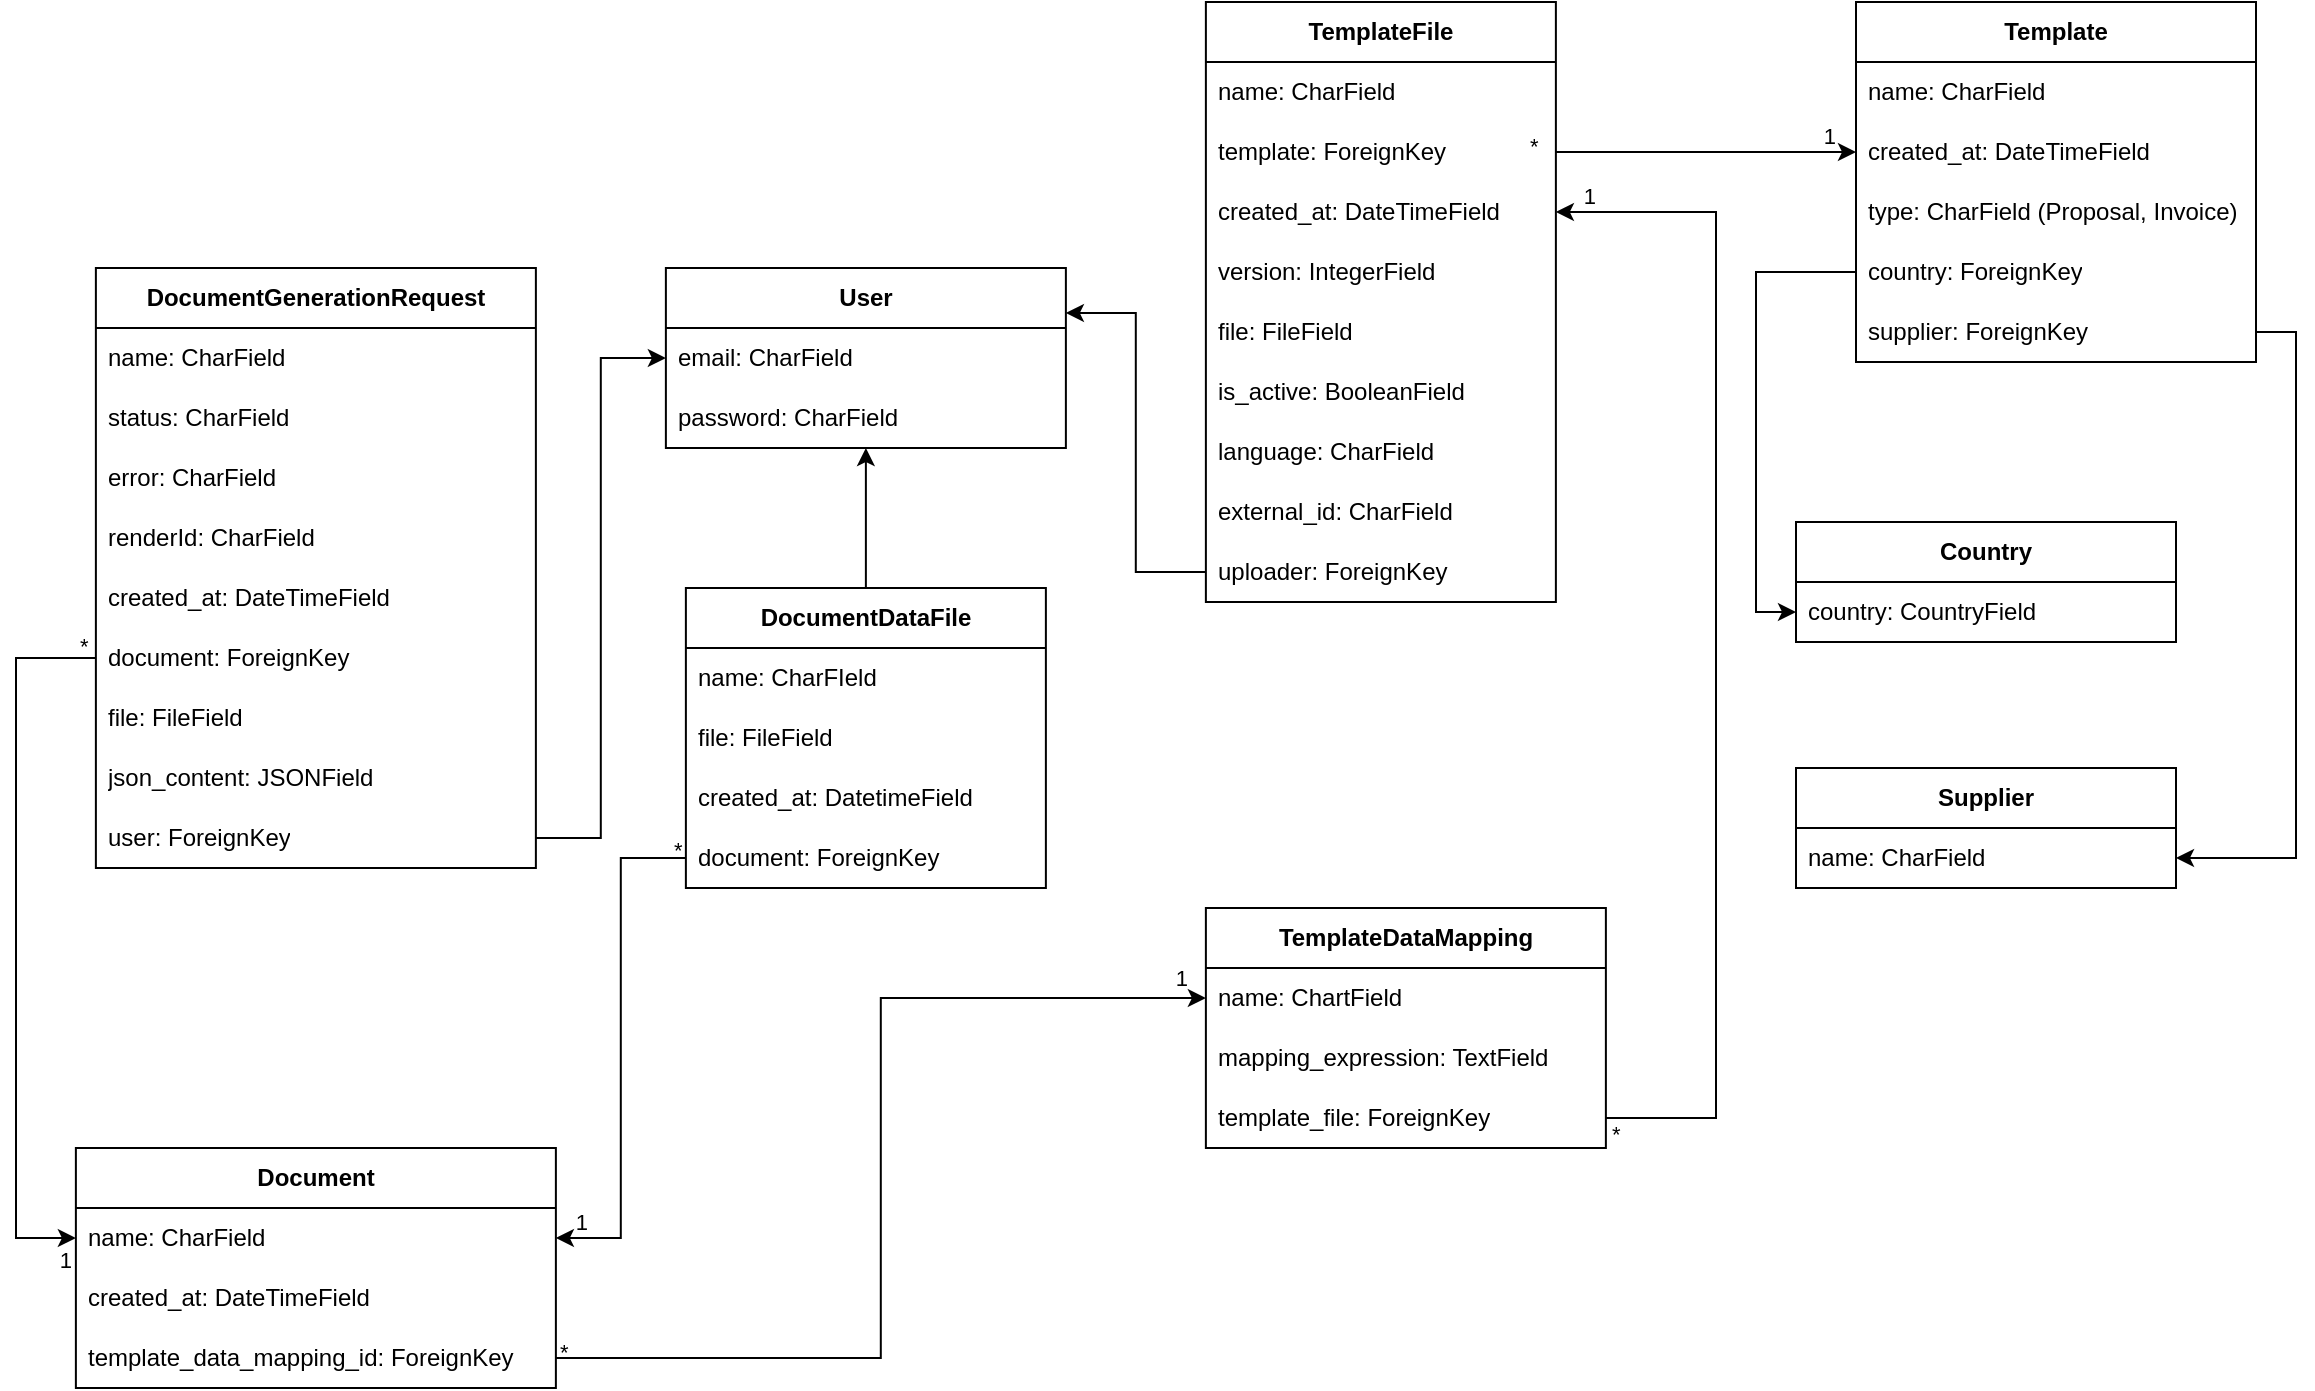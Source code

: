 <mxfile version="23.0.0" type="google">
  <diagram name="Page-1" id="lj14DP_Ui7PQcHRNxOAb">
    <mxGraphModel grid="1" page="1" gridSize="10" guides="1" tooltips="1" connect="1" arrows="1" fold="1" pageScale="1" pageWidth="1169" pageHeight="827" math="0" shadow="0">
      <root>
        <mxCell id="0" />
        <mxCell id="1" parent="0" />
        <mxCell id="hxtU8cXR1wRf4w4AqUJd-11" value="Document" style="swimlane;fontStyle=1;childLayout=stackLayout;horizontal=1;startSize=30;horizontalStack=0;resizeParent=1;resizeParentMax=0;resizeLast=0;collapsible=1;marginBottom=0;whiteSpace=wrap;html=1;" vertex="1" parent="1">
          <mxGeometry x="49.94" y="673" width="240" height="120" as="geometry" />
        </mxCell>
        <mxCell id="hxtU8cXR1wRf4w4AqUJd-12" value="name: CharField" style="text;strokeColor=none;fillColor=none;align=left;verticalAlign=middle;spacingLeft=4;spacingRight=4;overflow=hidden;points=[[0,0.5],[1,0.5]];portConstraint=eastwest;rotatable=0;whiteSpace=wrap;html=1;" vertex="1" parent="hxtU8cXR1wRf4w4AqUJd-11">
          <mxGeometry y="30" width="240" height="30" as="geometry" />
        </mxCell>
        <mxCell id="hxtU8cXR1wRf4w4AqUJd-13" value="created_at: DateTimeField" style="text;strokeColor=none;fillColor=none;align=left;verticalAlign=middle;spacingLeft=4;spacingRight=4;overflow=hidden;points=[[0,0.5],[1,0.5]];portConstraint=eastwest;rotatable=0;whiteSpace=wrap;html=1;" vertex="1" parent="hxtU8cXR1wRf4w4AqUJd-11">
          <mxGeometry y="60" width="240" height="30" as="geometry" />
        </mxCell>
        <mxCell id="dXZhG8cvZKiFUM5ee4LM-6" value="template_data_mapping_id: ForeignKey" style="text;strokeColor=none;fillColor=none;align=left;verticalAlign=middle;spacingLeft=4;spacingRight=4;overflow=hidden;points=[[0,0.5],[1,0.5]];portConstraint=eastwest;rotatable=0;whiteSpace=wrap;html=1;" vertex="1" parent="hxtU8cXR1wRf4w4AqUJd-11">
          <mxGeometry y="90" width="240" height="30" as="geometry" />
        </mxCell>
        <mxCell id="hxtU8cXR1wRf4w4AqUJd-15" value="TemplateDataMapping" style="swimlane;fontStyle=1;childLayout=stackLayout;horizontal=1;startSize=30;horizontalStack=0;resizeParent=1;resizeParentMax=0;resizeLast=0;collapsible=1;marginBottom=0;whiteSpace=wrap;html=1;" vertex="1" parent="1">
          <mxGeometry x="614.94" y="553" width="200" height="120" as="geometry" />
        </mxCell>
        <mxCell id="hxtU8cXR1wRf4w4AqUJd-64" value="name: ChartField" style="text;strokeColor=none;fillColor=none;align=left;verticalAlign=middle;spacingLeft=4;spacingRight=4;overflow=hidden;points=[[0,0.5],[1,0.5]];portConstraint=eastwest;rotatable=0;whiteSpace=wrap;html=1;" vertex="1" parent="hxtU8cXR1wRf4w4AqUJd-15">
          <mxGeometry y="30" width="200" height="30" as="geometry" />
        </mxCell>
        <mxCell id="hxtU8cXR1wRf4w4AqUJd-16" value="mapping_expression: TextField" style="text;strokeColor=none;fillColor=none;align=left;verticalAlign=middle;spacingLeft=4;spacingRight=4;overflow=hidden;points=[[0,0.5],[1,0.5]];portConstraint=eastwest;rotatable=0;whiteSpace=wrap;html=1;" vertex="1" parent="hxtU8cXR1wRf4w4AqUJd-15">
          <mxGeometry y="60" width="200" height="30" as="geometry" />
        </mxCell>
        <mxCell id="hxtU8cXR1wRf4w4AqUJd-17" value="template_file: ForeignKey" style="text;strokeColor=none;fillColor=none;align=left;verticalAlign=middle;spacingLeft=4;spacingRight=4;overflow=hidden;points=[[0,0.5],[1,0.5]];portConstraint=eastwest;rotatable=0;whiteSpace=wrap;html=1;" vertex="1" parent="hxtU8cXR1wRf4w4AqUJd-15">
          <mxGeometry y="90" width="200" height="30" as="geometry" />
        </mxCell>
        <mxCell id="hxtU8cXR1wRf4w4AqUJd-19" value="TemplateFile" style="swimlane;fontStyle=1;childLayout=stackLayout;horizontal=1;startSize=30;horizontalStack=0;resizeParent=1;resizeParentMax=0;resizeLast=0;collapsible=1;marginBottom=0;whiteSpace=wrap;html=1;" vertex="1" parent="1">
          <mxGeometry x="614.94" y="100" width="175" height="300" as="geometry" />
        </mxCell>
        <mxCell id="dXZhG8cvZKiFUM5ee4LM-59" value="name: CharField" style="text;strokeColor=none;fillColor=none;align=left;verticalAlign=middle;spacingLeft=4;spacingRight=4;overflow=hidden;points=[[0,0.5],[1,0.5]];portConstraint=eastwest;rotatable=0;whiteSpace=wrap;html=1;" vertex="1" parent="hxtU8cXR1wRf4w4AqUJd-19">
          <mxGeometry y="30" width="175" height="30" as="geometry" />
        </mxCell>
        <mxCell id="hxtU8cXR1wRf4w4AqUJd-63" value="template: ForeignKey" style="text;strokeColor=none;fillColor=none;align=left;verticalAlign=middle;spacingLeft=4;spacingRight=4;overflow=hidden;points=[[0,0.5],[1,0.5]];portConstraint=eastwest;rotatable=0;whiteSpace=wrap;html=1;" vertex="1" parent="hxtU8cXR1wRf4w4AqUJd-19">
          <mxGeometry y="60" width="175" height="30" as="geometry" />
        </mxCell>
        <mxCell id="hxtU8cXR1wRf4w4AqUJd-20" value="created_at: DateTimeField" style="text;strokeColor=none;fillColor=none;align=left;verticalAlign=middle;spacingLeft=4;spacingRight=4;overflow=hidden;points=[[0,0.5],[1,0.5]];portConstraint=eastwest;rotatable=0;whiteSpace=wrap;html=1;" vertex="1" parent="hxtU8cXR1wRf4w4AqUJd-19">
          <mxGeometry y="90" width="175" height="30" as="geometry" />
        </mxCell>
        <mxCell id="hxtU8cXR1wRf4w4AqUJd-21" value="version:&amp;nbsp;IntegerField" style="text;strokeColor=none;fillColor=none;align=left;verticalAlign=middle;spacingLeft=4;spacingRight=4;overflow=hidden;points=[[0,0.5],[1,0.5]];portConstraint=eastwest;rotatable=0;whiteSpace=wrap;html=1;" vertex="1" parent="hxtU8cXR1wRf4w4AqUJd-19">
          <mxGeometry y="120" width="175" height="30" as="geometry" />
        </mxCell>
        <mxCell id="hxtU8cXR1wRf4w4AqUJd-22" value="file: FileField" style="text;strokeColor=none;fillColor=none;align=left;verticalAlign=middle;spacingLeft=4;spacingRight=4;overflow=hidden;points=[[0,0.5],[1,0.5]];portConstraint=eastwest;rotatable=0;whiteSpace=wrap;html=1;" vertex="1" parent="hxtU8cXR1wRf4w4AqUJd-19">
          <mxGeometry y="150" width="175" height="30" as="geometry" />
        </mxCell>
        <mxCell id="dXZhG8cvZKiFUM5ee4LM-21" value="is_active: BooleanField" style="text;strokeColor=none;fillColor=none;align=left;verticalAlign=middle;spacingLeft=4;spacingRight=4;overflow=hidden;points=[[0,0.5],[1,0.5]];portConstraint=eastwest;rotatable=0;whiteSpace=wrap;html=1;" vertex="1" parent="hxtU8cXR1wRf4w4AqUJd-19">
          <mxGeometry y="180" width="175" height="30" as="geometry" />
        </mxCell>
        <mxCell id="dXZhG8cvZKiFUM5ee4LM-54" value="language: CharField" style="text;strokeColor=none;fillColor=none;align=left;verticalAlign=middle;spacingLeft=4;spacingRight=4;overflow=hidden;points=[[0,0.5],[1,0.5]];portConstraint=eastwest;rotatable=0;whiteSpace=wrap;html=1;" vertex="1" parent="hxtU8cXR1wRf4w4AqUJd-19">
          <mxGeometry y="210" width="175" height="30" as="geometry" />
        </mxCell>
        <mxCell id="dXZhG8cvZKiFUM5ee4LM-56" value="external_id: CharField" style="text;strokeColor=none;fillColor=none;align=left;verticalAlign=middle;spacingLeft=4;spacingRight=4;overflow=hidden;points=[[0,0.5],[1,0.5]];portConstraint=eastwest;rotatable=0;whiteSpace=wrap;html=1;" vertex="1" parent="hxtU8cXR1wRf4w4AqUJd-19">
          <mxGeometry y="240" width="175" height="30" as="geometry" />
        </mxCell>
        <mxCell id="dXZhG8cvZKiFUM5ee4LM-51" value="uploader: ForeignKey" style="text;strokeColor=none;fillColor=none;align=left;verticalAlign=middle;spacingLeft=4;spacingRight=4;overflow=hidden;points=[[0,0.5],[1,0.5]];portConstraint=eastwest;rotatable=0;whiteSpace=wrap;html=1;" vertex="1" parent="hxtU8cXR1wRf4w4AqUJd-19">
          <mxGeometry y="270" width="175" height="30" as="geometry" />
        </mxCell>
        <mxCell id="hxtU8cXR1wRf4w4AqUJd-23" value="Template" style="swimlane;fontStyle=1;childLayout=stackLayout;horizontal=1;startSize=30;horizontalStack=0;resizeParent=1;resizeParentMax=0;resizeLast=0;collapsible=1;marginBottom=0;whiteSpace=wrap;html=1;" vertex="1" parent="1">
          <mxGeometry x="940" y="100" width="200" height="180" as="geometry" />
        </mxCell>
        <mxCell id="hxtU8cXR1wRf4w4AqUJd-24" value="name: CharField" style="text;strokeColor=none;fillColor=none;align=left;verticalAlign=middle;spacingLeft=4;spacingRight=4;overflow=hidden;points=[[0,0.5],[1,0.5]];portConstraint=eastwest;rotatable=0;whiteSpace=wrap;html=1;" vertex="1" parent="hxtU8cXR1wRf4w4AqUJd-23">
          <mxGeometry y="30" width="200" height="30" as="geometry" />
        </mxCell>
        <mxCell id="hxtU8cXR1wRf4w4AqUJd-51" value="created_at: DateTimeField" style="text;strokeColor=none;fillColor=none;align=left;verticalAlign=middle;spacingLeft=4;spacingRight=4;overflow=hidden;points=[[0,0.5],[1,0.5]];portConstraint=eastwest;rotatable=0;whiteSpace=wrap;html=1;" vertex="1" parent="hxtU8cXR1wRf4w4AqUJd-23">
          <mxGeometry y="60" width="200" height="30" as="geometry" />
        </mxCell>
        <mxCell id="dXZhG8cvZKiFUM5ee4LM-19" value="type: CharField (Proposal, Invoice)" style="text;strokeColor=none;fillColor=none;align=left;verticalAlign=middle;spacingLeft=4;spacingRight=4;overflow=hidden;points=[[0,0.5],[1,0.5]];portConstraint=eastwest;rotatable=0;whiteSpace=wrap;html=1;" vertex="1" parent="hxtU8cXR1wRf4w4AqUJd-23">
          <mxGeometry y="90" width="200" height="30" as="geometry" />
        </mxCell>
        <mxCell id="dXZhG8cvZKiFUM5ee4LM-20" value="country: ForeignKey" style="text;strokeColor=none;fillColor=none;align=left;verticalAlign=middle;spacingLeft=4;spacingRight=4;overflow=hidden;points=[[0,0.5],[1,0.5]];portConstraint=eastwest;rotatable=0;whiteSpace=wrap;html=1;" vertex="1" parent="hxtU8cXR1wRf4w4AqUJd-23">
          <mxGeometry y="120" width="200" height="30" as="geometry" />
        </mxCell>
        <mxCell id="dXZhG8cvZKiFUM5ee4LM-41" value="supplier: ForeignKey" style="text;strokeColor=none;fillColor=none;align=left;verticalAlign=middle;spacingLeft=4;spacingRight=4;overflow=hidden;points=[[0,0.5],[1,0.5]];portConstraint=eastwest;rotatable=0;whiteSpace=wrap;html=1;" vertex="1" parent="hxtU8cXR1wRf4w4AqUJd-23">
          <mxGeometry y="150" width="200" height="30" as="geometry" />
        </mxCell>
        <mxCell id="hxtU8cXR1wRf4w4AqUJd-31" value="DocumentGenerationRequest" style="swimlane;fontStyle=1;childLayout=stackLayout;horizontal=1;startSize=30;horizontalStack=0;resizeParent=1;resizeParentMax=0;resizeLast=0;collapsible=1;marginBottom=0;whiteSpace=wrap;html=1;" vertex="1" parent="1">
          <mxGeometry x="59.94" y="233" width="220" height="300" as="geometry" />
        </mxCell>
        <mxCell id="WjZTwFKRzg2qWZM-VjdL-2" value="name: CharField" style="text;strokeColor=none;fillColor=none;align=left;verticalAlign=middle;spacingLeft=4;spacingRight=4;overflow=hidden;points=[[0,0.5],[1,0.5]];portConstraint=eastwest;rotatable=0;whiteSpace=wrap;html=1;" vertex="1" parent="hxtU8cXR1wRf4w4AqUJd-31">
          <mxGeometry y="30" width="220" height="30" as="geometry" />
        </mxCell>
        <mxCell id="hxtU8cXR1wRf4w4AqUJd-78" value="status: CharField" style="text;strokeColor=none;fillColor=none;align=left;verticalAlign=middle;spacingLeft=4;spacingRight=4;overflow=hidden;points=[[0,0.5],[1,0.5]];portConstraint=eastwest;rotatable=0;whiteSpace=wrap;html=1;" vertex="1" parent="hxtU8cXR1wRf4w4AqUJd-31">
          <mxGeometry y="60" width="220" height="30" as="geometry" />
        </mxCell>
        <mxCell id="hxtU8cXR1wRf4w4AqUJd-79" value="error: CharField" style="text;strokeColor=none;fillColor=none;align=left;verticalAlign=middle;spacingLeft=4;spacingRight=4;overflow=hidden;points=[[0,0.5],[1,0.5]];portConstraint=eastwest;rotatable=0;whiteSpace=wrap;html=1;" vertex="1" parent="hxtU8cXR1wRf4w4AqUJd-31">
          <mxGeometry y="90" width="220" height="30" as="geometry" />
        </mxCell>
        <mxCell id="dXZhG8cvZKiFUM5ee4LM-35" value="renderId: CharField" style="text;strokeColor=none;fillColor=none;align=left;verticalAlign=middle;spacingLeft=4;spacingRight=4;overflow=hidden;points=[[0,0.5],[1,0.5]];portConstraint=eastwest;rotatable=0;whiteSpace=wrap;html=1;" vertex="1" parent="hxtU8cXR1wRf4w4AqUJd-31">
          <mxGeometry y="120" width="220" height="30" as="geometry" />
        </mxCell>
        <mxCell id="dXZhG8cvZKiFUM5ee4LM-38" value="created_at: DateTimeField" style="text;strokeColor=none;fillColor=none;align=left;verticalAlign=middle;spacingLeft=4;spacingRight=4;overflow=hidden;points=[[0,0.5],[1,0.5]];portConstraint=eastwest;rotatable=0;whiteSpace=wrap;html=1;" vertex="1" parent="hxtU8cXR1wRf4w4AqUJd-31">
          <mxGeometry y="150" width="220" height="30" as="geometry" />
        </mxCell>
        <mxCell id="hxtU8cXR1wRf4w4AqUJd-34" value="document: ForeignKey" style="text;strokeColor=none;fillColor=none;align=left;verticalAlign=middle;spacingLeft=4;spacingRight=4;overflow=hidden;points=[[0,0.5],[1,0.5]];portConstraint=eastwest;rotatable=0;whiteSpace=wrap;html=1;" vertex="1" parent="hxtU8cXR1wRf4w4AqUJd-31">
          <mxGeometry y="180" width="220" height="30" as="geometry" />
        </mxCell>
        <mxCell id="dXZhG8cvZKiFUM5ee4LM-58" value="file: FileField" style="text;strokeColor=none;fillColor=none;align=left;verticalAlign=middle;spacingLeft=4;spacingRight=4;overflow=hidden;points=[[0,0.5],[1,0.5]];portConstraint=eastwest;rotatable=0;whiteSpace=wrap;html=1;" vertex="1" parent="hxtU8cXR1wRf4w4AqUJd-31">
          <mxGeometry y="210" width="220" height="30" as="geometry" />
        </mxCell>
        <mxCell id="WjZTwFKRzg2qWZM-VjdL-3" value="json_content: JSONField" style="text;strokeColor=none;fillColor=none;align=left;verticalAlign=middle;spacingLeft=4;spacingRight=4;overflow=hidden;points=[[0,0.5],[1,0.5]];portConstraint=eastwest;rotatable=0;whiteSpace=wrap;html=1;" vertex="1" parent="hxtU8cXR1wRf4w4AqUJd-31">
          <mxGeometry y="240" width="220" height="30" as="geometry" />
        </mxCell>
        <mxCell id="dXZhG8cvZKiFUM5ee4LM-39" value="user: ForeignKey" style="text;strokeColor=none;fillColor=none;align=left;verticalAlign=middle;spacingLeft=4;spacingRight=4;overflow=hidden;points=[[0,0.5],[1,0.5]];portConstraint=eastwest;rotatable=0;whiteSpace=wrap;html=1;" vertex="1" parent="hxtU8cXR1wRf4w4AqUJd-31">
          <mxGeometry y="270" width="220" height="30" as="geometry" />
        </mxCell>
        <mxCell id="dXZhG8cvZKiFUM5ee4LM-33" style="edgeStyle=orthogonalEdgeStyle;rounded=0;orthogonalLoop=1;jettySize=auto;html=1;exitX=0.5;exitY=0;exitDx=0;exitDy=0;" edge="1" parent="1" source="hxtU8cXR1wRf4w4AqUJd-47" target="hxtU8cXR1wRf4w4AqUJd-87">
          <mxGeometry relative="1" as="geometry" />
        </mxCell>
        <mxCell id="hxtU8cXR1wRf4w4AqUJd-47" value="DocumentDataFile" style="swimlane;fontStyle=1;childLayout=stackLayout;horizontal=1;startSize=30;horizontalStack=0;resizeParent=1;resizeParentMax=0;resizeLast=0;collapsible=1;marginBottom=0;whiteSpace=wrap;html=1;" vertex="1" parent="1">
          <mxGeometry x="354.94" y="393" width="180" height="150" as="geometry" />
        </mxCell>
        <mxCell id="WjZTwFKRzg2qWZM-VjdL-1" value="name: CharFIeld" style="text;strokeColor=none;fillColor=none;align=left;verticalAlign=middle;spacingLeft=4;spacingRight=4;overflow=hidden;points=[[0,0.5],[1,0.5]];portConstraint=eastwest;rotatable=0;whiteSpace=wrap;html=1;" vertex="1" parent="hxtU8cXR1wRf4w4AqUJd-47">
          <mxGeometry y="30" width="180" height="30" as="geometry" />
        </mxCell>
        <mxCell id="hxtU8cXR1wRf4w4AqUJd-48" value="file: FileField" style="text;strokeColor=none;fillColor=none;align=left;verticalAlign=middle;spacingLeft=4;spacingRight=4;overflow=hidden;points=[[0,0.5],[1,0.5]];portConstraint=eastwest;rotatable=0;whiteSpace=wrap;html=1;" vertex="1" parent="hxtU8cXR1wRf4w4AqUJd-47">
          <mxGeometry y="60" width="180" height="30" as="geometry" />
        </mxCell>
        <mxCell id="dXZhG8cvZKiFUM5ee4LM-30" value="created_at: DatetimeField" style="text;strokeColor=none;fillColor=none;align=left;verticalAlign=middle;spacingLeft=4;spacingRight=4;overflow=hidden;points=[[0,0.5],[1,0.5]];portConstraint=eastwest;rotatable=0;whiteSpace=wrap;html=1;" vertex="1" parent="hxtU8cXR1wRf4w4AqUJd-47">
          <mxGeometry y="90" width="180" height="30" as="geometry" />
        </mxCell>
        <mxCell id="hxtU8cXR1wRf4w4AqUJd-50" value="document: ForeignKey" style="text;strokeColor=none;fillColor=none;align=left;verticalAlign=middle;spacingLeft=4;spacingRight=4;overflow=hidden;points=[[0,0.5],[1,0.5]];portConstraint=eastwest;rotatable=0;whiteSpace=wrap;html=1;" vertex="1" parent="hxtU8cXR1wRf4w4AqUJd-47">
          <mxGeometry y="120" width="180" height="30" as="geometry" />
        </mxCell>
        <mxCell id="hxtU8cXR1wRf4w4AqUJd-87" value="User" style="swimlane;fontStyle=1;childLayout=stackLayout;horizontal=1;startSize=30;horizontalStack=0;resizeParent=1;resizeParentMax=0;resizeLast=0;collapsible=1;marginBottom=0;whiteSpace=wrap;html=1;" vertex="1" parent="1">
          <mxGeometry x="344.94" y="233" width="200" height="90" as="geometry" />
        </mxCell>
        <mxCell id="hxtU8cXR1wRf4w4AqUJd-88" value="email: CharField" style="text;strokeColor=none;fillColor=none;align=left;verticalAlign=middle;spacingLeft=4;spacingRight=4;overflow=hidden;points=[[0,0.5],[1,0.5]];portConstraint=eastwest;rotatable=0;whiteSpace=wrap;html=1;" vertex="1" parent="hxtU8cXR1wRf4w4AqUJd-87">
          <mxGeometry y="30" width="200" height="30" as="geometry" />
        </mxCell>
        <mxCell id="hxtU8cXR1wRf4w4AqUJd-89" value="password: CharField" style="text;strokeColor=none;fillColor=none;align=left;verticalAlign=middle;spacingLeft=4;spacingRight=4;overflow=hidden;points=[[0,0.5],[1,0.5]];portConstraint=eastwest;rotatable=0;whiteSpace=wrap;html=1;" vertex="1" parent="hxtU8cXR1wRf4w4AqUJd-87">
          <mxGeometry y="60" width="200" height="30" as="geometry" />
        </mxCell>
        <mxCell id="hxtU8cXR1wRf4w4AqUJd-95" value="" style="endArrow=classic;html=1;rounded=0;jumpStyle=none;exitX=0;exitY=0.5;exitDx=0;exitDy=0;entryX=0;entryY=0.5;entryDx=0;entryDy=0;edgeStyle=orthogonalEdgeStyle;" edge="1" parent="1" source="hxtU8cXR1wRf4w4AqUJd-34" target="hxtU8cXR1wRf4w4AqUJd-12">
          <mxGeometry relative="1" as="geometry">
            <mxPoint x="69.94" y="318" as="sourcePoint" />
            <mxPoint x="29.94" y="318" as="targetPoint" />
            <Array as="points">
              <mxPoint x="20" y="428" />
              <mxPoint x="20" y="718" />
            </Array>
          </mxGeometry>
        </mxCell>
        <mxCell id="hxtU8cXR1wRf4w4AqUJd-96" value="*" style="edgeLabel;resizable=0;html=1;align=left;verticalAlign=bottom;labelBackgroundColor=none;" connectable="0" vertex="1" parent="hxtU8cXR1wRf4w4AqUJd-95">
          <mxGeometry x="-1" relative="1" as="geometry">
            <mxPoint x="-10" y="2" as="offset" />
          </mxGeometry>
        </mxCell>
        <mxCell id="hxtU8cXR1wRf4w4AqUJd-97" value="1" style="edgeLabel;resizable=0;html=1;align=right;verticalAlign=bottom;labelBackgroundColor=none;" connectable="0" vertex="1" parent="hxtU8cXR1wRf4w4AqUJd-95">
          <mxGeometry x="1" relative="1" as="geometry">
            <mxPoint x="-2" y="19" as="offset" />
          </mxGeometry>
        </mxCell>
        <mxCell id="hxtU8cXR1wRf4w4AqUJd-113" value="" style="endArrow=classic;html=1;rounded=0;jumpStyle=none;exitX=1;exitY=0.5;exitDx=0;exitDy=0;entryX=0;entryY=0.5;entryDx=0;entryDy=0;edgeStyle=orthogonalEdgeStyle;" edge="1" parent="1" source="hxtU8cXR1wRf4w4AqUJd-63" target="hxtU8cXR1wRf4w4AqUJd-51">
          <mxGeometry relative="1" as="geometry">
            <mxPoint x="549.94" y="118" as="sourcePoint" />
            <mxPoint x="639.94" y="88" as="targetPoint" />
          </mxGeometry>
        </mxCell>
        <mxCell id="hxtU8cXR1wRf4w4AqUJd-114" value="*" style="edgeLabel;resizable=0;html=1;align=left;verticalAlign=bottom;labelBackgroundColor=none;" connectable="0" vertex="1" parent="hxtU8cXR1wRf4w4AqUJd-113">
          <mxGeometry x="-1" relative="1" as="geometry">
            <mxPoint x="-15" y="5" as="offset" />
          </mxGeometry>
        </mxCell>
        <mxCell id="hxtU8cXR1wRf4w4AqUJd-115" value="1" style="edgeLabel;resizable=0;html=1;align=right;verticalAlign=bottom;labelBackgroundColor=none;" connectable="0" vertex="1" parent="hxtU8cXR1wRf4w4AqUJd-113">
          <mxGeometry x="1" relative="1" as="geometry">
            <mxPoint x="-9" as="offset" />
          </mxGeometry>
        </mxCell>
        <mxCell id="hxtU8cXR1wRf4w4AqUJd-116" value="" style="endArrow=classic;html=1;rounded=0;jumpStyle=none;exitX=1;exitY=0.5;exitDx=0;exitDy=0;entryX=0;entryY=0.5;entryDx=0;entryDy=0;edgeStyle=orthogonalEdgeStyle;" edge="1" parent="1" source="dXZhG8cvZKiFUM5ee4LM-6" target="hxtU8cXR1wRf4w4AqUJd-64">
          <mxGeometry relative="1" as="geometry">
            <mxPoint x="644.94" y="393" as="sourcePoint" />
            <mxPoint x="569.94" y="293" as="targetPoint" />
          </mxGeometry>
        </mxCell>
        <mxCell id="hxtU8cXR1wRf4w4AqUJd-117" value="*" style="edgeLabel;resizable=0;html=1;align=left;verticalAlign=bottom;labelBackgroundColor=none;" connectable="0" vertex="1" parent="hxtU8cXR1wRf4w4AqUJd-116">
          <mxGeometry x="-1" relative="1" as="geometry">
            <mxPoint y="5" as="offset" />
          </mxGeometry>
        </mxCell>
        <mxCell id="hxtU8cXR1wRf4w4AqUJd-118" value="1" style="edgeLabel;resizable=0;html=1;align=right;verticalAlign=bottom;labelBackgroundColor=none;" connectable="0" vertex="1" parent="hxtU8cXR1wRf4w4AqUJd-116">
          <mxGeometry x="1" relative="1" as="geometry">
            <mxPoint x="-8" y="-2" as="offset" />
          </mxGeometry>
        </mxCell>
        <mxCell id="hxtU8cXR1wRf4w4AqUJd-119" value="" style="endArrow=classic;html=1;rounded=0;jumpStyle=none;exitX=0;exitY=0.5;exitDx=0;exitDy=0;entryX=1;entryY=0.5;entryDx=0;entryDy=0;edgeStyle=orthogonalEdgeStyle;" edge="1" parent="1" source="hxtU8cXR1wRf4w4AqUJd-50" target="hxtU8cXR1wRf4w4AqUJd-12">
          <mxGeometry relative="1" as="geometry">
            <mxPoint x="299.94" y="608" as="sourcePoint" />
            <mxPoint x="632.94" y="533" as="targetPoint" />
          </mxGeometry>
        </mxCell>
        <mxCell id="hxtU8cXR1wRf4w4AqUJd-120" value="*" style="edgeLabel;resizable=0;html=1;align=left;verticalAlign=bottom;labelBackgroundColor=none;" connectable="0" vertex="1" parent="hxtU8cXR1wRf4w4AqUJd-119">
          <mxGeometry x="-1" relative="1" as="geometry">
            <mxPoint x="-8" y="4" as="offset" />
          </mxGeometry>
        </mxCell>
        <mxCell id="hxtU8cXR1wRf4w4AqUJd-121" value="1" style="edgeLabel;resizable=0;html=1;align=right;verticalAlign=bottom;labelBackgroundColor=none;" connectable="0" vertex="1" parent="hxtU8cXR1wRf4w4AqUJd-119">
          <mxGeometry x="1" relative="1" as="geometry">
            <mxPoint x="17" as="offset" />
          </mxGeometry>
        </mxCell>
        <mxCell id="hxtU8cXR1wRf4w4AqUJd-122" value="" style="endArrow=classic;html=1;rounded=0;jumpStyle=none;exitX=1;exitY=0.5;exitDx=0;exitDy=0;entryX=1;entryY=0.5;entryDx=0;entryDy=0;edgeStyle=orthogonalEdgeStyle;" edge="1" parent="1" source="hxtU8cXR1wRf4w4AqUJd-17" target="hxtU8cXR1wRf4w4AqUJd-20">
          <mxGeometry relative="1" as="geometry">
            <mxPoint x="299.94" y="608" as="sourcePoint" />
            <mxPoint x="632.94" y="533" as="targetPoint" />
            <Array as="points">
              <mxPoint x="870" y="658" />
              <mxPoint x="870" y="205" />
            </Array>
          </mxGeometry>
        </mxCell>
        <mxCell id="hxtU8cXR1wRf4w4AqUJd-123" value="*" style="edgeLabel;resizable=0;html=1;align=left;verticalAlign=bottom;labelBackgroundColor=none;" connectable="0" vertex="1" parent="hxtU8cXR1wRf4w4AqUJd-122">
          <mxGeometry x="-1" relative="1" as="geometry">
            <mxPoint x="1" y="16" as="offset" />
          </mxGeometry>
        </mxCell>
        <mxCell id="hxtU8cXR1wRf4w4AqUJd-124" value="1" style="edgeLabel;resizable=0;html=1;align=right;verticalAlign=bottom;labelBackgroundColor=none;" connectable="0" vertex="1" parent="hxtU8cXR1wRf4w4AqUJd-122">
          <mxGeometry x="1" relative="1" as="geometry">
            <mxPoint x="20" as="offset" />
          </mxGeometry>
        </mxCell>
        <mxCell id="dXZhG8cvZKiFUM5ee4LM-32" style="edgeStyle=orthogonalEdgeStyle;rounded=0;orthogonalLoop=1;jettySize=auto;html=1;exitX=1;exitY=0.5;exitDx=0;exitDy=0;" edge="1" parent="1" source="dXZhG8cvZKiFUM5ee4LM-39" target="hxtU8cXR1wRf4w4AqUJd-88">
          <mxGeometry relative="1" as="geometry" />
        </mxCell>
        <mxCell id="dXZhG8cvZKiFUM5ee4LM-46" value="Supplier" style="swimlane;fontStyle=1;childLayout=stackLayout;horizontal=1;startSize=30;horizontalStack=0;resizeParent=1;resizeParentMax=0;resizeLast=0;collapsible=1;marginBottom=0;whiteSpace=wrap;html=1;" vertex="1" parent="1">
          <mxGeometry x="910" y="483" width="190" height="60" as="geometry" />
        </mxCell>
        <mxCell id="dXZhG8cvZKiFUM5ee4LM-48" value="name: CharField" style="text;strokeColor=none;fillColor=none;align=left;verticalAlign=middle;spacingLeft=4;spacingRight=4;overflow=hidden;points=[[0,0.5],[1,0.5]];portConstraint=eastwest;rotatable=0;whiteSpace=wrap;html=1;" vertex="1" parent="dXZhG8cvZKiFUM5ee4LM-46">
          <mxGeometry y="30" width="190" height="30" as="geometry" />
        </mxCell>
        <mxCell id="dXZhG8cvZKiFUM5ee4LM-50" style="edgeStyle=orthogonalEdgeStyle;rounded=0;orthogonalLoop=1;jettySize=auto;html=1;exitX=1;exitY=0.5;exitDx=0;exitDy=0;entryX=1;entryY=0.5;entryDx=0;entryDy=0;" edge="1" parent="1" source="dXZhG8cvZKiFUM5ee4LM-41" target="dXZhG8cvZKiFUM5ee4LM-48">
          <mxGeometry relative="1" as="geometry" />
        </mxCell>
        <mxCell id="dXZhG8cvZKiFUM5ee4LM-57" style="edgeStyle=orthogonalEdgeStyle;rounded=0;orthogonalLoop=1;jettySize=auto;html=1;exitX=0;exitY=0.5;exitDx=0;exitDy=0;entryX=1;entryY=0.25;entryDx=0;entryDy=0;" edge="1" parent="1" source="dXZhG8cvZKiFUM5ee4LM-51" target="hxtU8cXR1wRf4w4AqUJd-87">
          <mxGeometry relative="1" as="geometry" />
        </mxCell>
        <mxCell id="dXZhG8cvZKiFUM5ee4LM-60" value="Country" style="swimlane;fontStyle=1;childLayout=stackLayout;horizontal=1;startSize=30;horizontalStack=0;resizeParent=1;resizeParentMax=0;resizeLast=0;collapsible=1;marginBottom=0;whiteSpace=wrap;html=1;" vertex="1" parent="1">
          <mxGeometry x="910" y="360" width="190" height="60" as="geometry" />
        </mxCell>
        <mxCell id="dXZhG8cvZKiFUM5ee4LM-61" value="country: CountryField" style="text;strokeColor=none;fillColor=none;align=left;verticalAlign=middle;spacingLeft=4;spacingRight=4;overflow=hidden;points=[[0,0.5],[1,0.5]];portConstraint=eastwest;rotatable=0;whiteSpace=wrap;html=1;" vertex="1" parent="dXZhG8cvZKiFUM5ee4LM-60">
          <mxGeometry y="30" width="190" height="30" as="geometry" />
        </mxCell>
        <mxCell id="dXZhG8cvZKiFUM5ee4LM-62" style="edgeStyle=orthogonalEdgeStyle;rounded=0;orthogonalLoop=1;jettySize=auto;html=1;exitX=0;exitY=0.5;exitDx=0;exitDy=0;entryX=0;entryY=0.5;entryDx=0;entryDy=0;" edge="1" parent="1" source="dXZhG8cvZKiFUM5ee4LM-20" target="dXZhG8cvZKiFUM5ee4LM-61">
          <mxGeometry relative="1" as="geometry" />
        </mxCell>
      </root>
    </mxGraphModel>
  </diagram>
</mxfile>
